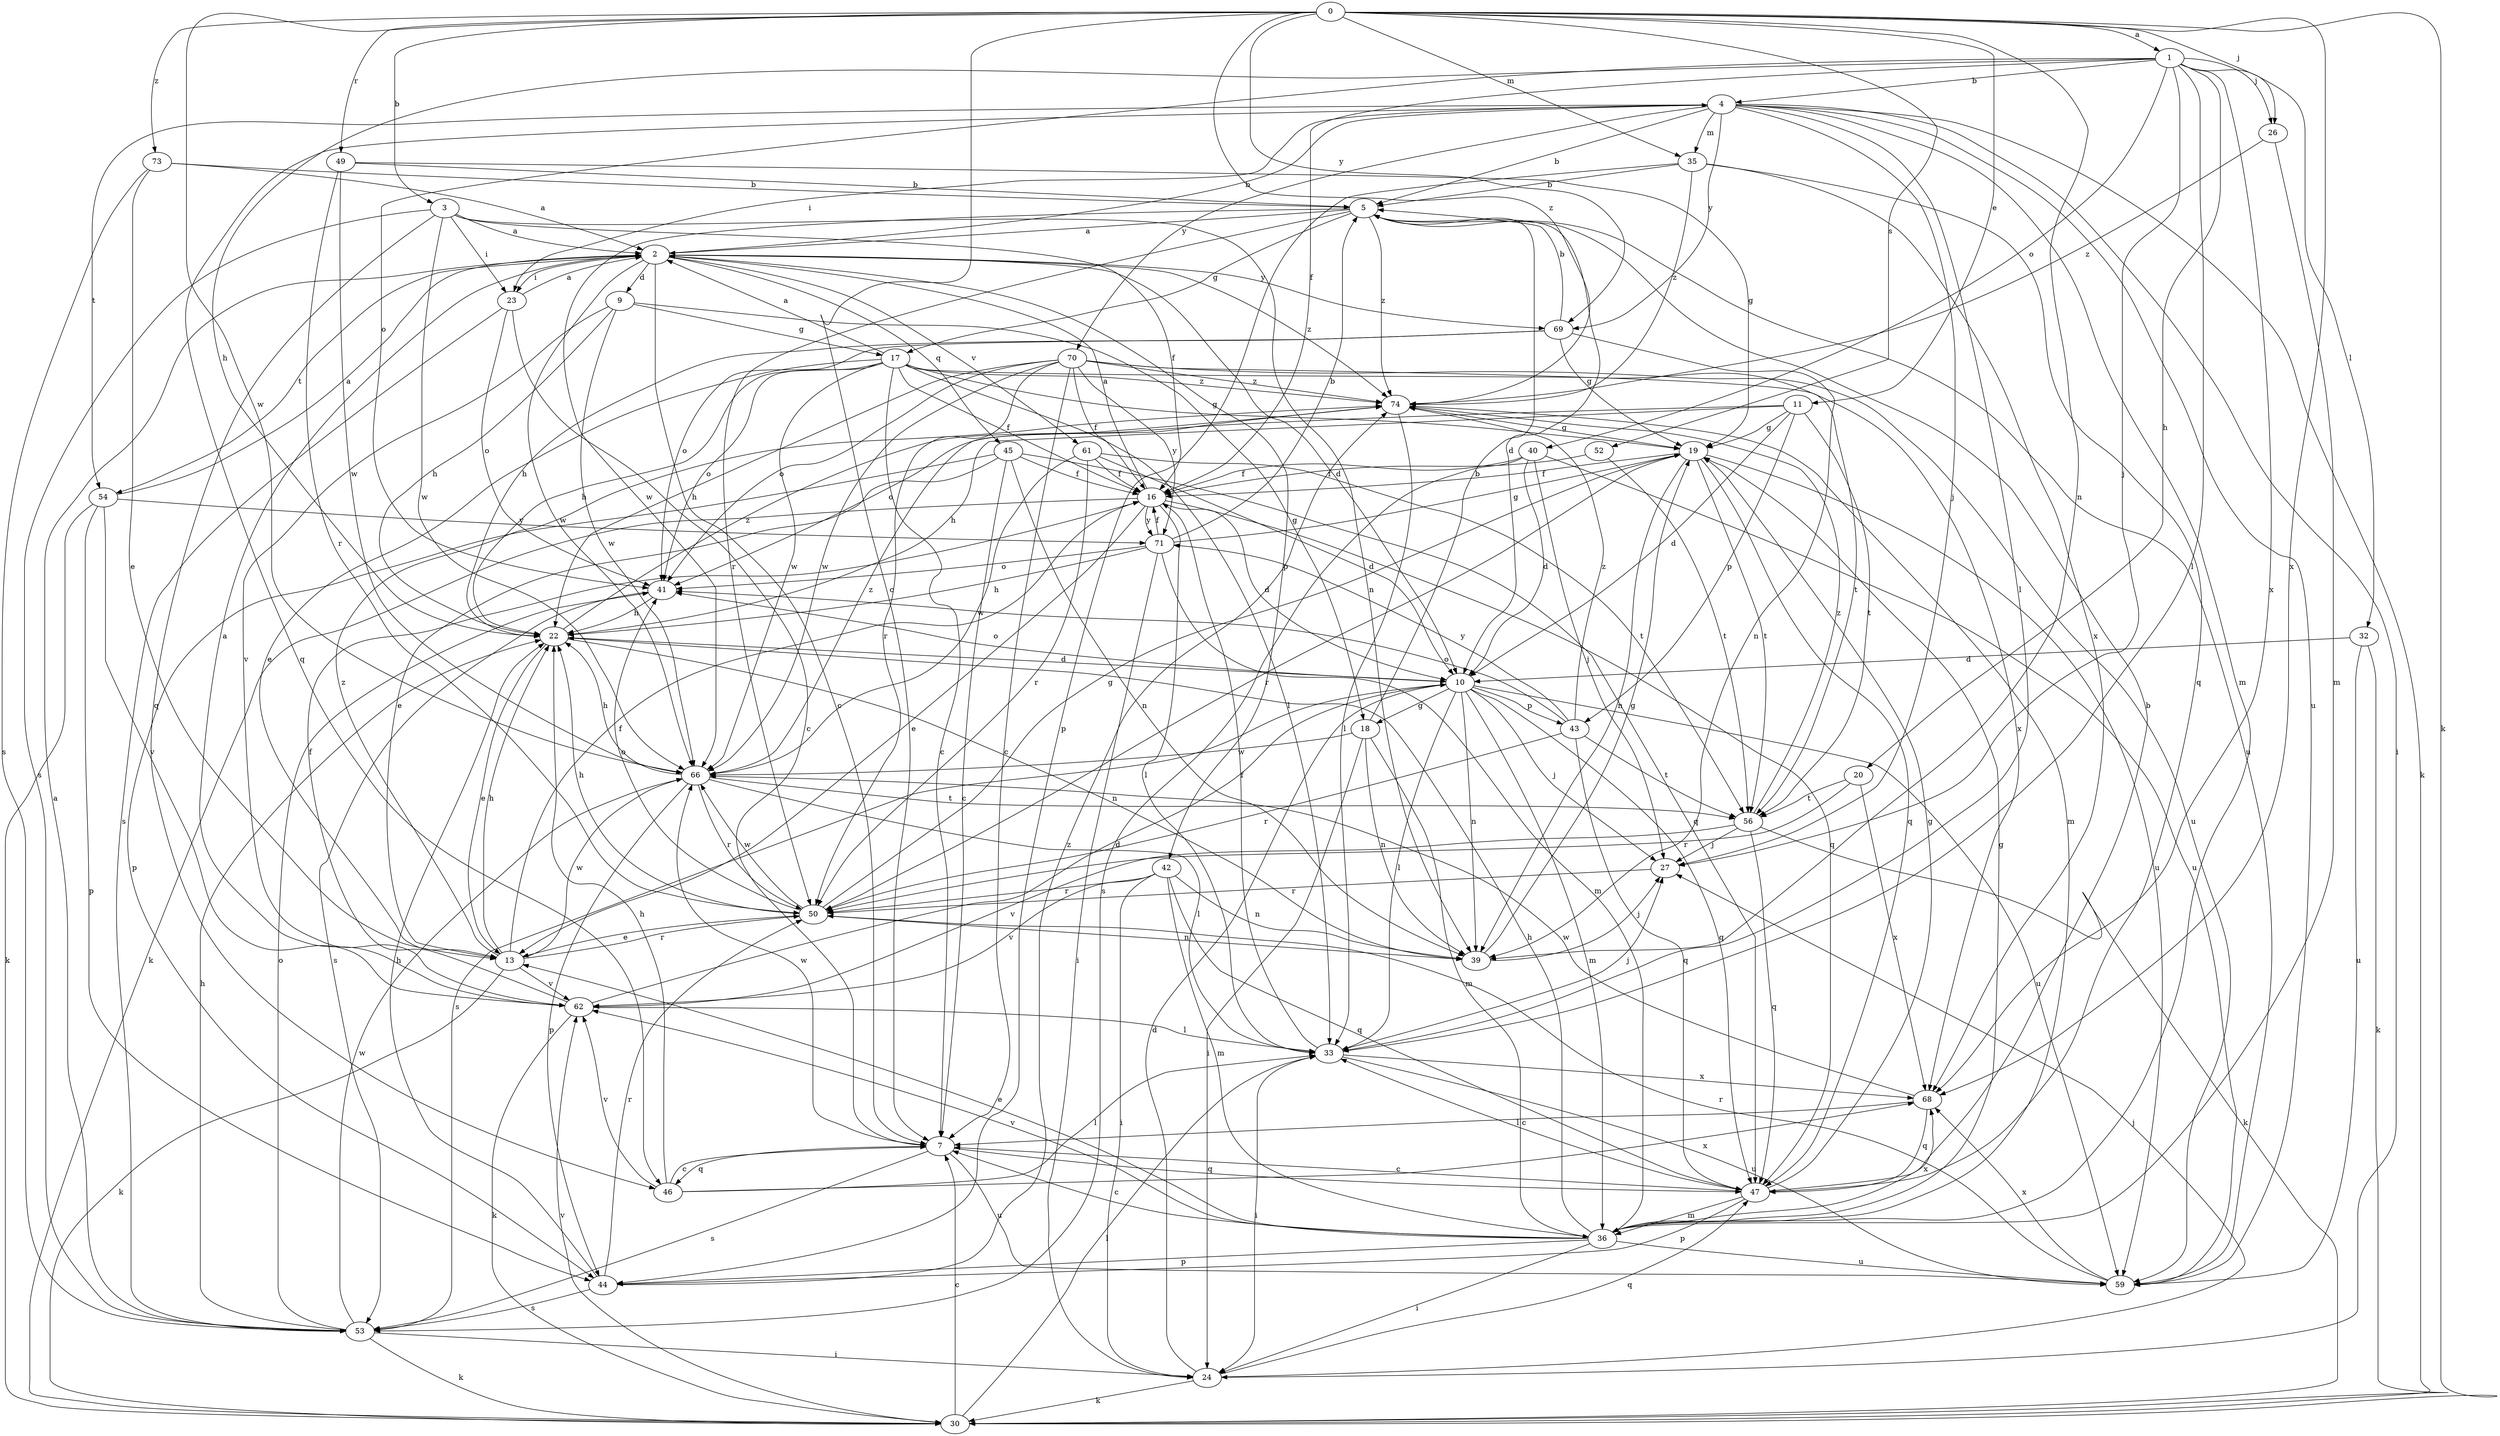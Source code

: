 strict digraph  {
0;
1;
2;
3;
4;
5;
7;
9;
10;
11;
13;
16;
17;
18;
19;
20;
22;
23;
24;
26;
27;
30;
32;
33;
35;
36;
39;
40;
41;
42;
43;
44;
45;
46;
47;
49;
50;
52;
53;
54;
56;
59;
61;
62;
66;
68;
69;
70;
71;
73;
74;
0 -> 1  [label=a];
0 -> 3  [label=b];
0 -> 7  [label=c];
0 -> 11  [label=e];
0 -> 26  [label=j];
0 -> 30  [label=k];
0 -> 35  [label=m];
0 -> 39  [label=n];
0 -> 49  [label=r];
0 -> 52  [label=s];
0 -> 66  [label=w];
0 -> 68  [label=x];
0 -> 69  [label=y];
0 -> 73  [label=z];
0 -> 74  [label=z];
1 -> 4  [label=b];
1 -> 16  [label=f];
1 -> 20  [label=h];
1 -> 22  [label=h];
1 -> 26  [label=j];
1 -> 27  [label=j];
1 -> 32  [label=l];
1 -> 33  [label=l];
1 -> 40  [label=o];
1 -> 41  [label=o];
1 -> 68  [label=x];
2 -> 4  [label=b];
2 -> 7  [label=c];
2 -> 9  [label=d];
2 -> 10  [label=d];
2 -> 23  [label=i];
2 -> 42  [label=p];
2 -> 45  [label=q];
2 -> 54  [label=t];
2 -> 61  [label=v];
2 -> 66  [label=w];
2 -> 69  [label=y];
2 -> 74  [label=z];
3 -> 2  [label=a];
3 -> 16  [label=f];
3 -> 23  [label=i];
3 -> 39  [label=n];
3 -> 46  [label=q];
3 -> 53  [label=s];
3 -> 66  [label=w];
4 -> 5  [label=b];
4 -> 23  [label=i];
4 -> 24  [label=i];
4 -> 27  [label=j];
4 -> 30  [label=k];
4 -> 33  [label=l];
4 -> 35  [label=m];
4 -> 36  [label=m];
4 -> 46  [label=q];
4 -> 54  [label=t];
4 -> 59  [label=u];
4 -> 69  [label=y];
4 -> 70  [label=y];
5 -> 2  [label=a];
5 -> 10  [label=d];
5 -> 17  [label=g];
5 -> 50  [label=r];
5 -> 59  [label=u];
5 -> 66  [label=w];
5 -> 74  [label=z];
7 -> 46  [label=q];
7 -> 47  [label=q];
7 -> 53  [label=s];
7 -> 59  [label=u];
7 -> 66  [label=w];
9 -> 17  [label=g];
9 -> 18  [label=g];
9 -> 22  [label=h];
9 -> 62  [label=v];
9 -> 66  [label=w];
10 -> 18  [label=g];
10 -> 27  [label=j];
10 -> 33  [label=l];
10 -> 36  [label=m];
10 -> 39  [label=n];
10 -> 41  [label=o];
10 -> 43  [label=p];
10 -> 47  [label=q];
10 -> 53  [label=s];
10 -> 59  [label=u];
11 -> 10  [label=d];
11 -> 19  [label=g];
11 -> 22  [label=h];
11 -> 41  [label=o];
11 -> 43  [label=p];
11 -> 56  [label=t];
13 -> 16  [label=f];
13 -> 22  [label=h];
13 -> 30  [label=k];
13 -> 50  [label=r];
13 -> 62  [label=v];
13 -> 66  [label=w];
13 -> 74  [label=z];
16 -> 2  [label=a];
16 -> 10  [label=d];
16 -> 13  [label=e];
16 -> 30  [label=k];
16 -> 33  [label=l];
16 -> 47  [label=q];
16 -> 71  [label=y];
17 -> 2  [label=a];
17 -> 7  [label=c];
17 -> 13  [label=e];
17 -> 16  [label=f];
17 -> 19  [label=g];
17 -> 22  [label=h];
17 -> 33  [label=l];
17 -> 41  [label=o];
17 -> 66  [label=w];
17 -> 68  [label=x];
17 -> 74  [label=z];
18 -> 5  [label=b];
18 -> 24  [label=i];
18 -> 36  [label=m];
18 -> 39  [label=n];
18 -> 66  [label=w];
19 -> 16  [label=f];
19 -> 39  [label=n];
19 -> 47  [label=q];
19 -> 50  [label=r];
19 -> 56  [label=t];
19 -> 59  [label=u];
20 -> 50  [label=r];
20 -> 56  [label=t];
20 -> 68  [label=x];
22 -> 10  [label=d];
22 -> 13  [label=e];
22 -> 39  [label=n];
22 -> 74  [label=z];
23 -> 2  [label=a];
23 -> 7  [label=c];
23 -> 41  [label=o];
23 -> 53  [label=s];
24 -> 10  [label=d];
24 -> 27  [label=j];
24 -> 30  [label=k];
24 -> 47  [label=q];
26 -> 36  [label=m];
26 -> 74  [label=z];
27 -> 50  [label=r];
30 -> 7  [label=c];
30 -> 33  [label=l];
30 -> 62  [label=v];
32 -> 10  [label=d];
32 -> 30  [label=k];
32 -> 59  [label=u];
33 -> 16  [label=f];
33 -> 24  [label=i];
33 -> 27  [label=j];
33 -> 59  [label=u];
33 -> 68  [label=x];
35 -> 5  [label=b];
35 -> 44  [label=p];
35 -> 47  [label=q];
35 -> 68  [label=x];
35 -> 74  [label=z];
36 -> 7  [label=c];
36 -> 13  [label=e];
36 -> 19  [label=g];
36 -> 22  [label=h];
36 -> 24  [label=i];
36 -> 44  [label=p];
36 -> 59  [label=u];
36 -> 62  [label=v];
36 -> 68  [label=x];
39 -> 19  [label=g];
39 -> 27  [label=j];
40 -> 10  [label=d];
40 -> 16  [label=f];
40 -> 27  [label=j];
40 -> 53  [label=s];
40 -> 59  [label=u];
41 -> 22  [label=h];
41 -> 53  [label=s];
42 -> 24  [label=i];
42 -> 36  [label=m];
42 -> 39  [label=n];
42 -> 47  [label=q];
42 -> 50  [label=r];
42 -> 62  [label=v];
43 -> 41  [label=o];
43 -> 47  [label=q];
43 -> 50  [label=r];
43 -> 56  [label=t];
43 -> 71  [label=y];
43 -> 74  [label=z];
44 -> 22  [label=h];
44 -> 50  [label=r];
44 -> 53  [label=s];
44 -> 74  [label=z];
45 -> 7  [label=c];
45 -> 13  [label=e];
45 -> 16  [label=f];
45 -> 39  [label=n];
45 -> 44  [label=p];
45 -> 47  [label=q];
46 -> 7  [label=c];
46 -> 22  [label=h];
46 -> 33  [label=l];
46 -> 62  [label=v];
46 -> 68  [label=x];
47 -> 5  [label=b];
47 -> 7  [label=c];
47 -> 19  [label=g];
47 -> 33  [label=l];
47 -> 36  [label=m];
47 -> 44  [label=p];
49 -> 5  [label=b];
49 -> 19  [label=g];
49 -> 50  [label=r];
49 -> 66  [label=w];
50 -> 13  [label=e];
50 -> 19  [label=g];
50 -> 22  [label=h];
50 -> 39  [label=n];
50 -> 41  [label=o];
50 -> 66  [label=w];
52 -> 16  [label=f];
52 -> 56  [label=t];
53 -> 2  [label=a];
53 -> 22  [label=h];
53 -> 24  [label=i];
53 -> 30  [label=k];
53 -> 41  [label=o];
53 -> 66  [label=w];
54 -> 2  [label=a];
54 -> 30  [label=k];
54 -> 44  [label=p];
54 -> 62  [label=v];
54 -> 71  [label=y];
56 -> 27  [label=j];
56 -> 30  [label=k];
56 -> 47  [label=q];
56 -> 62  [label=v];
56 -> 74  [label=z];
59 -> 50  [label=r];
59 -> 68  [label=x];
61 -> 10  [label=d];
61 -> 16  [label=f];
61 -> 50  [label=r];
61 -> 56  [label=t];
61 -> 66  [label=w];
62 -> 2  [label=a];
62 -> 10  [label=d];
62 -> 16  [label=f];
62 -> 30  [label=k];
62 -> 33  [label=l];
66 -> 22  [label=h];
66 -> 33  [label=l];
66 -> 44  [label=p];
66 -> 50  [label=r];
66 -> 56  [label=t];
66 -> 74  [label=z];
68 -> 7  [label=c];
68 -> 47  [label=q];
68 -> 66  [label=w];
69 -> 5  [label=b];
69 -> 19  [label=g];
69 -> 22  [label=h];
69 -> 39  [label=n];
69 -> 41  [label=o];
70 -> 7  [label=c];
70 -> 16  [label=f];
70 -> 22  [label=h];
70 -> 41  [label=o];
70 -> 50  [label=r];
70 -> 56  [label=t];
70 -> 59  [label=u];
70 -> 66  [label=w];
70 -> 71  [label=y];
70 -> 74  [label=z];
71 -> 5  [label=b];
71 -> 16  [label=f];
71 -> 19  [label=g];
71 -> 22  [label=h];
71 -> 24  [label=i];
71 -> 36  [label=m];
71 -> 41  [label=o];
73 -> 2  [label=a];
73 -> 5  [label=b];
73 -> 13  [label=e];
73 -> 53  [label=s];
74 -> 19  [label=g];
74 -> 33  [label=l];
74 -> 36  [label=m];
}
